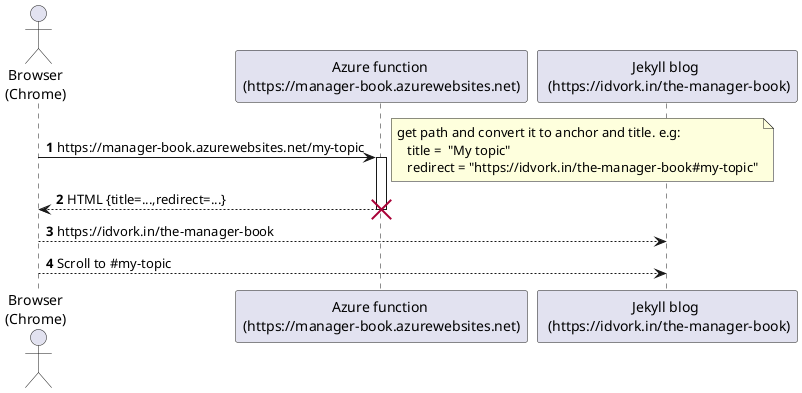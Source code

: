 @startuml
autonumber
actor "Browser\n(Chrome)" as browser
participant "Azure function \n(https://manager-book.azurewebsites.net)" as azure_function
participant "Jekyll blog \n (https://idvork.in/the-manager-book)" as the_manager_book
browser -> azure_function: https://manager-book.azurewebsites.net/my-topic
activate azure_function
note right
 get path and convert it to anchor and title. e.g:
    title =  "My topic"
    redirect = "https://idvork.in/the-manager-book#my-topic"
end note
browser <-- azure_function: HTML {title=...,redirect=...}
destroy azure_function
browser --> the_manager_book: https://idvork.in/the-manager-book
browser --> the_manager_book: Scroll to #my-topic


@enduml